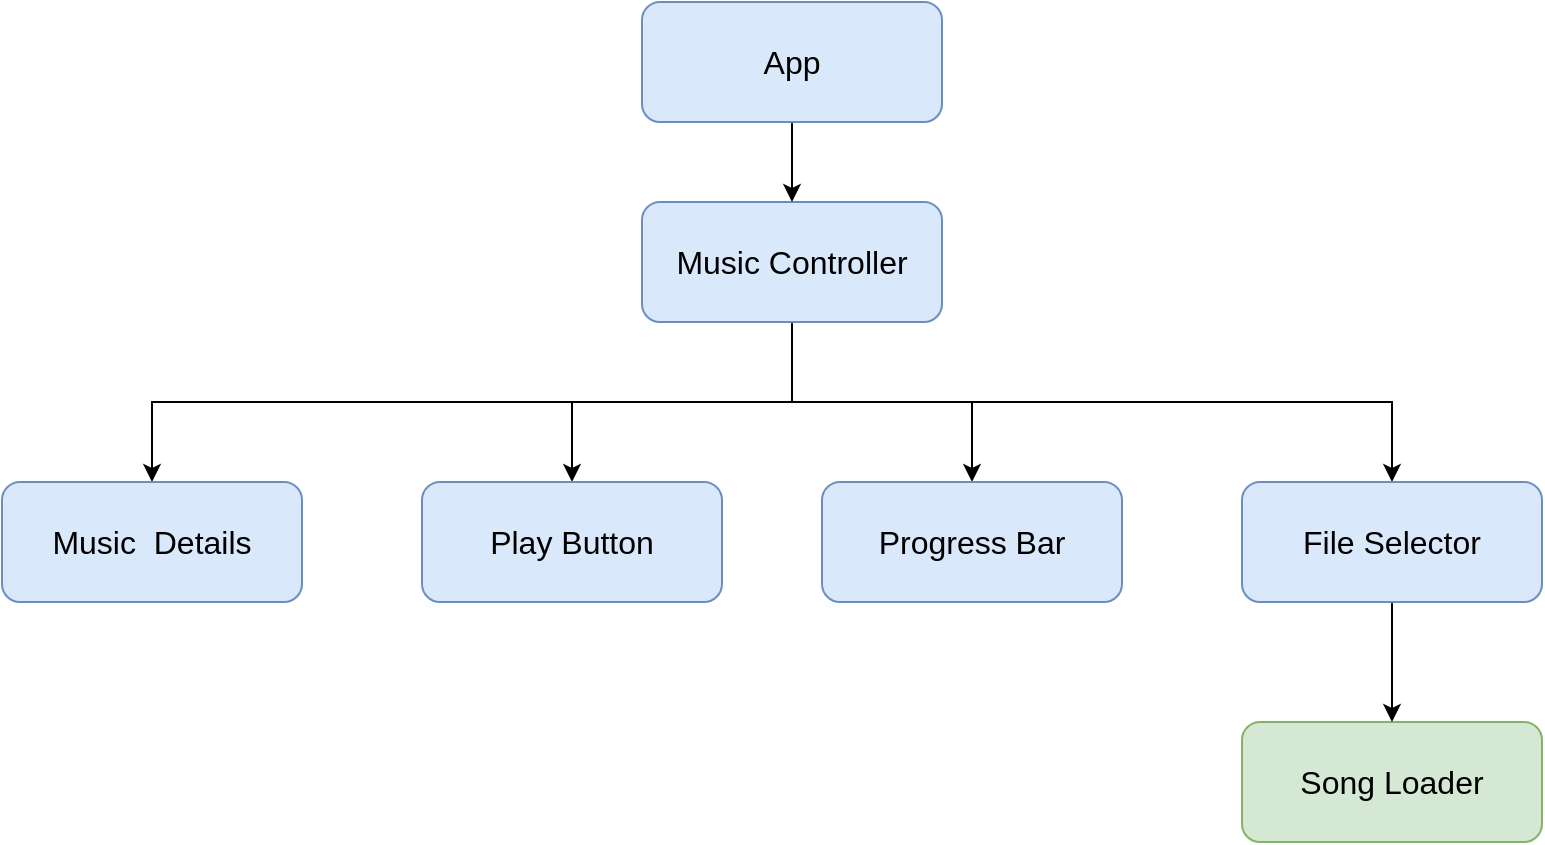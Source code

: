 <mxfile version="12.8.8" type="device"><diagram id="yhh348iZ3uC1CJT6AUiP" name="Page-1"><mxGraphModel dx="2048" dy="587" grid="1" gridSize="10" guides="1" tooltips="1" connect="1" arrows="1" fold="1" page="1" pageScale="1" pageWidth="827" pageHeight="1169" math="0" shadow="0"><root><mxCell id="0"/><mxCell id="1" parent="0"/><mxCell id="rQEeBC6W6gAKp2qKpsKP-16" style="edgeStyle=orthogonalEdgeStyle;rounded=0;orthogonalLoop=1;jettySize=auto;html=1;exitX=0.5;exitY=1;exitDx=0;exitDy=0;entryX=0.5;entryY=0;entryDx=0;entryDy=0;fontSize=16;" edge="1" parent="1" source="rQEeBC6W6gAKp2qKpsKP-4" target="rQEeBC6W6gAKp2qKpsKP-15"><mxGeometry relative="1" as="geometry"/></mxCell><mxCell id="rQEeBC6W6gAKp2qKpsKP-20" style="edgeStyle=orthogonalEdgeStyle;rounded=0;orthogonalLoop=1;jettySize=auto;html=1;exitX=0.5;exitY=1;exitDx=0;exitDy=0;fontSize=16;" edge="1" parent="1" source="rQEeBC6W6gAKp2qKpsKP-4" target="rQEeBC6W6gAKp2qKpsKP-5"><mxGeometry relative="1" as="geometry"/></mxCell><mxCell id="rQEeBC6W6gAKp2qKpsKP-22" style="edgeStyle=orthogonalEdgeStyle;rounded=0;orthogonalLoop=1;jettySize=auto;html=1;exitX=0.5;exitY=1;exitDx=0;exitDy=0;fontSize=16;" edge="1" parent="1" source="rQEeBC6W6gAKp2qKpsKP-4" target="rQEeBC6W6gAKp2qKpsKP-18"><mxGeometry relative="1" as="geometry"/></mxCell><mxCell id="rQEeBC6W6gAKp2qKpsKP-25" style="edgeStyle=orthogonalEdgeStyle;rounded=0;orthogonalLoop=1;jettySize=auto;html=1;exitX=0.5;exitY=1;exitDx=0;exitDy=0;entryX=0.5;entryY=0;entryDx=0;entryDy=0;fontSize=16;" edge="1" parent="1" source="rQEeBC6W6gAKp2qKpsKP-4" target="rQEeBC6W6gAKp2qKpsKP-24"><mxGeometry relative="1" as="geometry"/></mxCell><mxCell id="rQEeBC6W6gAKp2qKpsKP-4" value="Music Controller" style="rounded=1;whiteSpace=wrap;html=1;fontSize=16;fillColor=#dae8fc;strokeColor=#6c8ebf;" vertex="1" parent="1"><mxGeometry x="230" y="120" width="150" height="60" as="geometry"/></mxCell><mxCell id="rQEeBC6W6gAKp2qKpsKP-5" value="Play Button" style="rounded=1;whiteSpace=wrap;html=1;fontSize=16;fillColor=#dae8fc;strokeColor=#6c8ebf;" vertex="1" parent="1"><mxGeometry x="120" y="260" width="150" height="60" as="geometry"/></mxCell><mxCell id="rQEeBC6W6gAKp2qKpsKP-8" style="edgeStyle=orthogonalEdgeStyle;rounded=0;orthogonalLoop=1;jettySize=auto;html=1;entryX=0.5;entryY=0;entryDx=0;entryDy=0;fontSize=16;" edge="1" parent="1" source="rQEeBC6W6gAKp2qKpsKP-7" target="rQEeBC6W6gAKp2qKpsKP-4"><mxGeometry relative="1" as="geometry"/></mxCell><mxCell id="rQEeBC6W6gAKp2qKpsKP-7" value="App" style="rounded=1;whiteSpace=wrap;html=1;fontSize=16;fillColor=#dae8fc;strokeColor=#6c8ebf;" vertex="1" parent="1"><mxGeometry x="230" y="20" width="150" height="60" as="geometry"/></mxCell><mxCell id="rQEeBC6W6gAKp2qKpsKP-12" value="Song Loader" style="rounded=1;whiteSpace=wrap;html=1;fontSize=16;fillColor=#d5e8d4;strokeColor=#82b366;" vertex="1" parent="1"><mxGeometry x="530" y="380" width="150" height="60" as="geometry"/></mxCell><mxCell id="rQEeBC6W6gAKp2qKpsKP-15" value="Progress Bar" style="rounded=1;whiteSpace=wrap;html=1;fontSize=16;fillColor=#dae8fc;strokeColor=#6c8ebf;" vertex="1" parent="1"><mxGeometry x="320" y="260" width="150" height="60" as="geometry"/></mxCell><mxCell id="rQEeBC6W6gAKp2qKpsKP-23" style="edgeStyle=orthogonalEdgeStyle;rounded=0;orthogonalLoop=1;jettySize=auto;html=1;fontSize=16;" edge="1" parent="1" source="rQEeBC6W6gAKp2qKpsKP-18" target="rQEeBC6W6gAKp2qKpsKP-12"><mxGeometry relative="1" as="geometry"/></mxCell><mxCell id="rQEeBC6W6gAKp2qKpsKP-18" value="File Selector" style="rounded=1;whiteSpace=wrap;html=1;fontSize=16;fillColor=#dae8fc;strokeColor=#6c8ebf;" vertex="1" parent="1"><mxGeometry x="530" y="260" width="150" height="60" as="geometry"/></mxCell><mxCell id="rQEeBC6W6gAKp2qKpsKP-24" value="Music&amp;nbsp; Details" style="rounded=1;whiteSpace=wrap;html=1;fontSize=16;fillColor=#dae8fc;strokeColor=#6c8ebf;" vertex="1" parent="1"><mxGeometry x="-90" y="260" width="150" height="60" as="geometry"/></mxCell></root></mxGraphModel></diagram></mxfile>